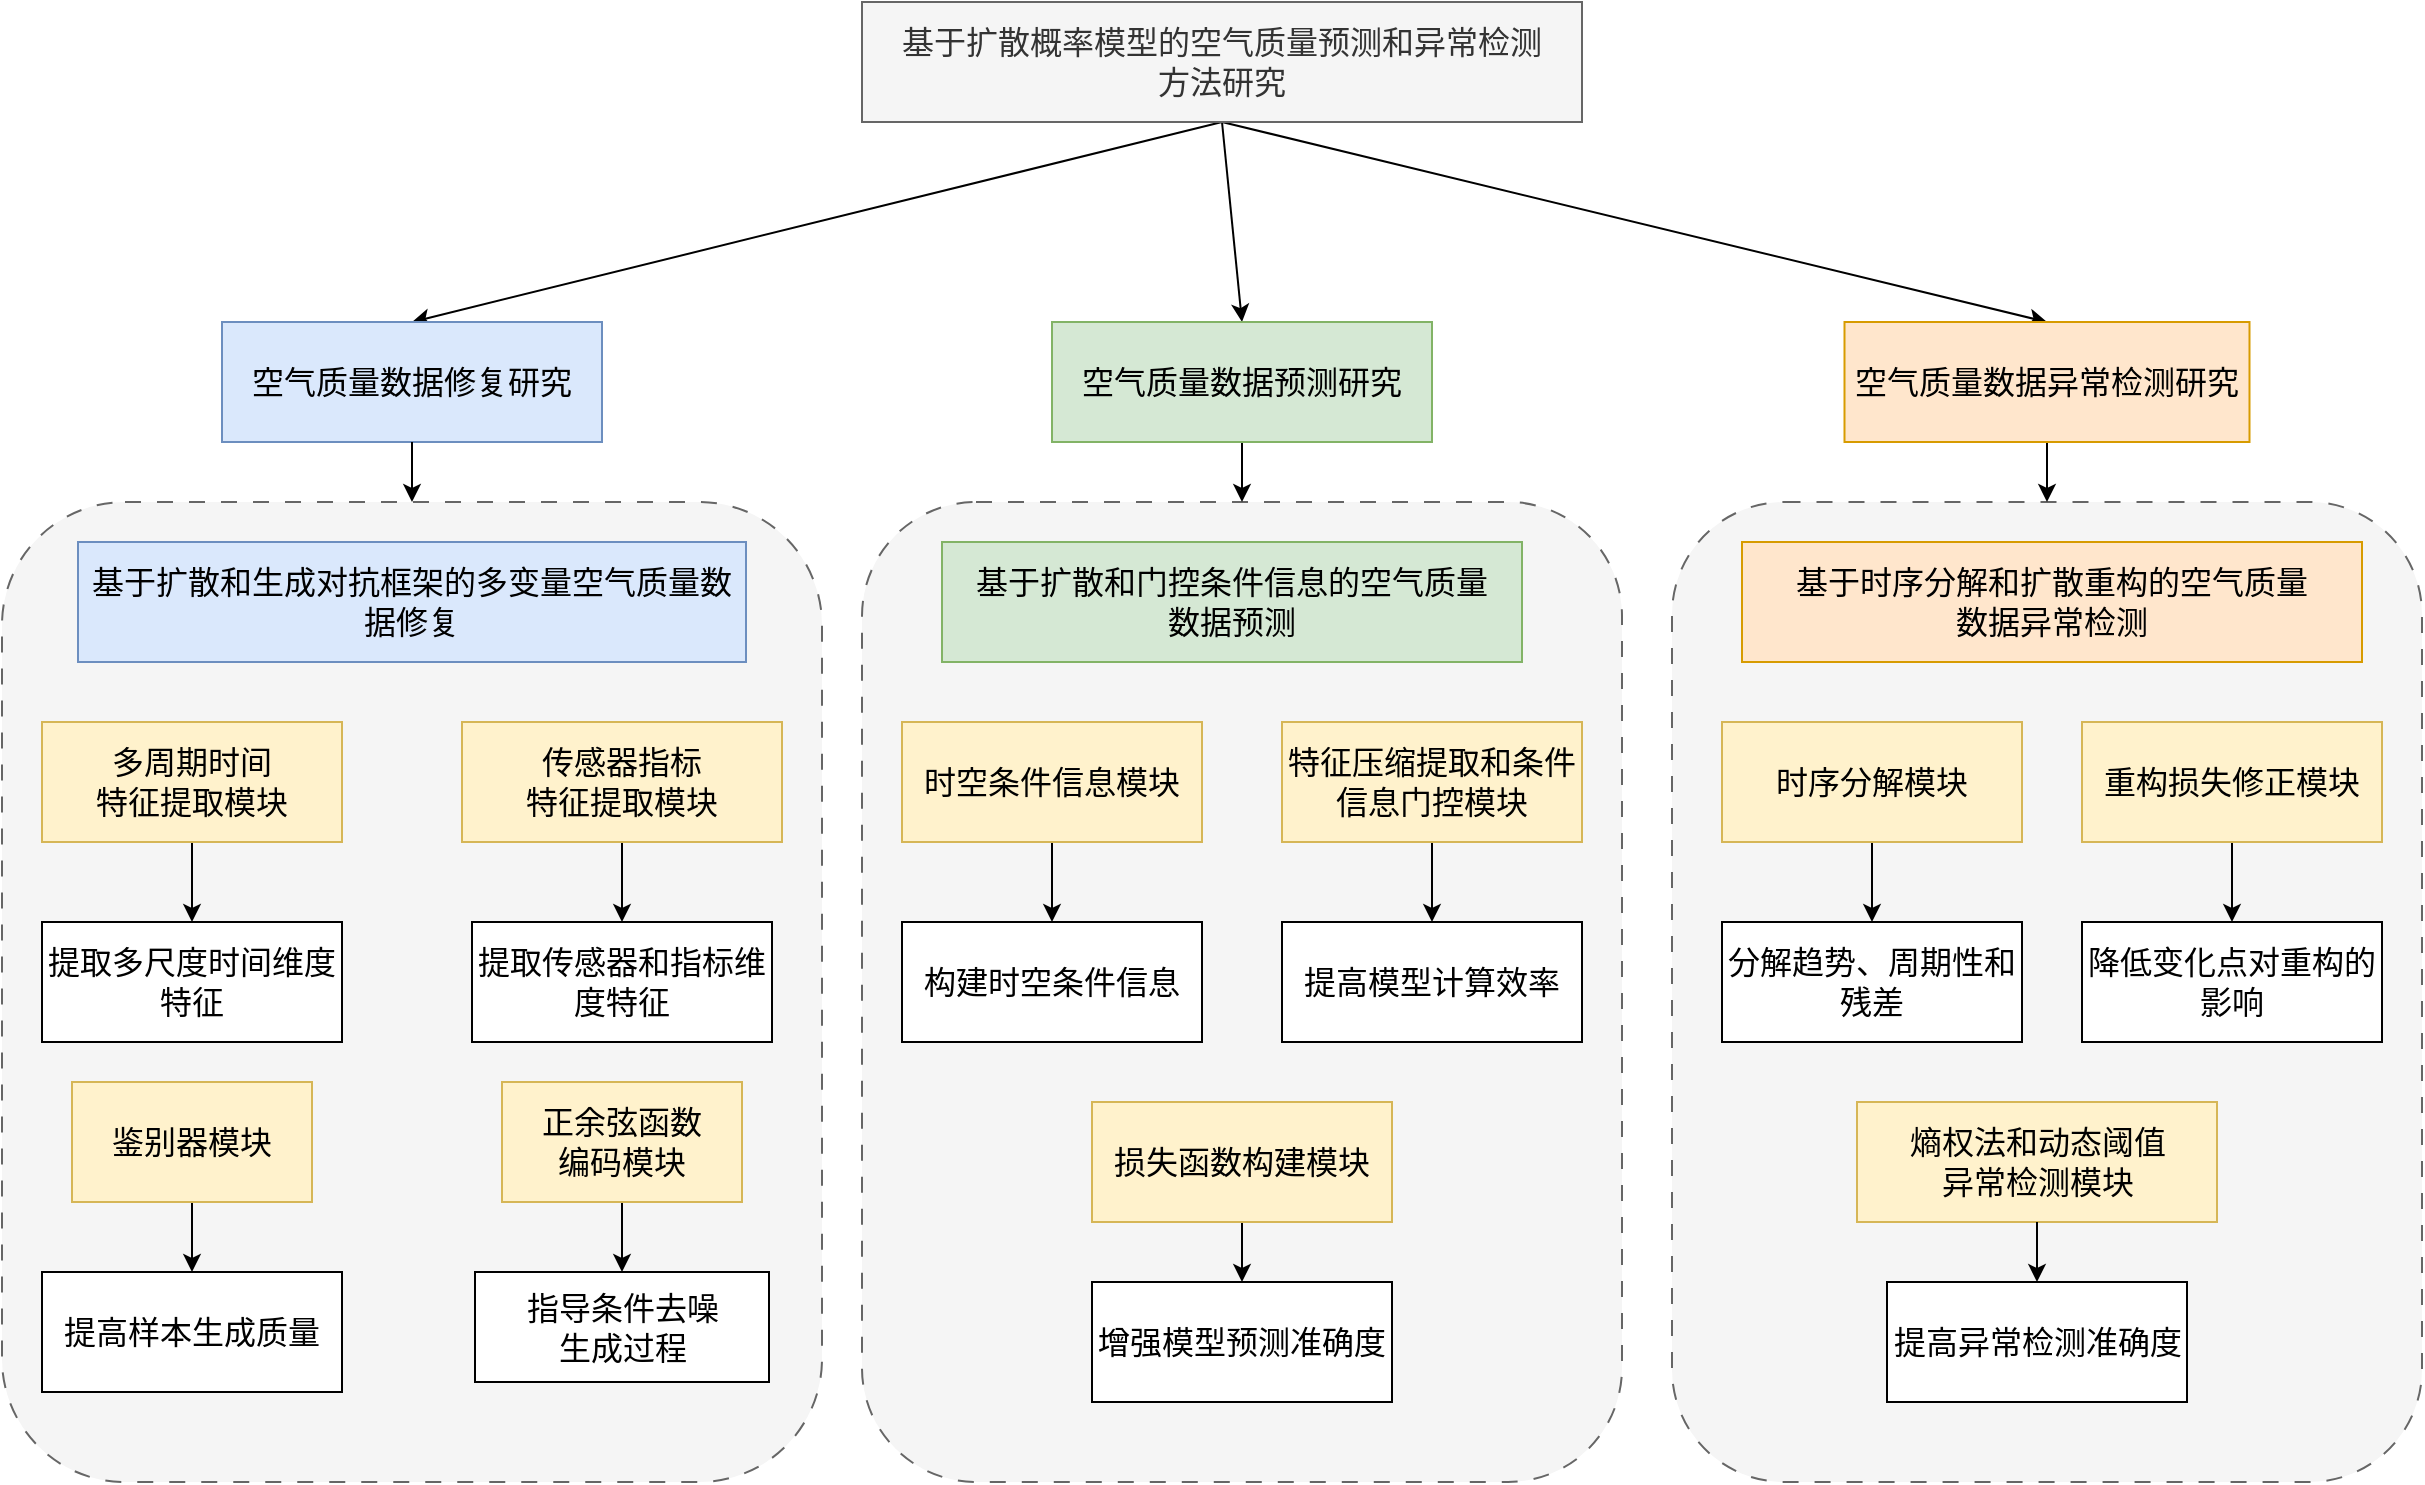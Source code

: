 <mxfile version="26.1.2">
  <diagram name="第 1 页" id="hIdMtHBYHyFXfAWS2m7Y">
    <mxGraphModel dx="2901" dy="1098" grid="1" gridSize="10" guides="1" tooltips="1" connect="1" arrows="1" fold="1" page="1" pageScale="1" pageWidth="827" pageHeight="1169" math="0" shadow="0">
      <root>
        <mxCell id="0" />
        <mxCell id="1" parent="0" />
        <mxCell id="OMcnlwZK2VMLgtPdIXxh-50" value="" style="rounded=1;whiteSpace=wrap;fillColor=#f5f5f5;dashed=1;dashPattern=8 8;fontColor=#333333;strokeColor=#666666;fontSize=16;" vertex="1" parent="1">
          <mxGeometry x="605" y="310" width="375" height="490" as="geometry" />
        </mxCell>
        <mxCell id="OMcnlwZK2VMLgtPdIXxh-49" value="" style="rounded=1;whiteSpace=wrap;fillColor=#f5f5f5;dashed=1;dashPattern=8 8;fontColor=#333333;strokeColor=#666666;fontSize=16;" vertex="1" parent="1">
          <mxGeometry x="200" y="310" width="380" height="490" as="geometry" />
        </mxCell>
        <mxCell id="OMcnlwZK2VMLgtPdIXxh-48" value="" style="rounded=1;whiteSpace=wrap;fillColor=#f5f5f5;dashed=1;dashPattern=8 8;strokeColor=#666666;fontColor=#333333;fontSize=16;" vertex="1" parent="1">
          <mxGeometry x="-230" y="310" width="410" height="490" as="geometry" />
        </mxCell>
        <mxCell id="OMcnlwZK2VMLgtPdIXxh-31" value="" style="rounded=0;orthogonalLoop=1;jettySize=auto;exitX=0.5;exitY=1;exitDx=0;exitDy=0;entryX=0.5;entryY=0;entryDx=0;entryDy=0;fontSize=16;" edge="1" parent="1" source="OMcnlwZK2VMLgtPdIXxh-1" target="OMcnlwZK2VMLgtPdIXxh-6">
          <mxGeometry relative="1" as="geometry" />
        </mxCell>
        <mxCell id="OMcnlwZK2VMLgtPdIXxh-32" value="" style="rounded=0;orthogonalLoop=1;jettySize=auto;exitX=0.5;exitY=1;exitDx=0;exitDy=0;entryX=0.5;entryY=0;entryDx=0;entryDy=0;fontSize=16;" edge="1" parent="1" source="OMcnlwZK2VMLgtPdIXxh-1" target="OMcnlwZK2VMLgtPdIXxh-7">
          <mxGeometry relative="1" as="geometry" />
        </mxCell>
        <mxCell id="OMcnlwZK2VMLgtPdIXxh-33" value="" style="rounded=0;orthogonalLoop=1;jettySize=auto;exitX=0.5;exitY=1;exitDx=0;exitDy=0;entryX=0.5;entryY=0;entryDx=0;entryDy=0;fontSize=16;" edge="1" parent="1" source="OMcnlwZK2VMLgtPdIXxh-1" target="OMcnlwZK2VMLgtPdIXxh-8">
          <mxGeometry relative="1" as="geometry" />
        </mxCell>
        <mxCell id="OMcnlwZK2VMLgtPdIXxh-1" value="基于扩散概率模型的空气质量预测和异常检测&#xa;方法研究" style="rounded=0;whiteSpace=wrap;fillColor=#f5f5f5;fontColor=#333333;strokeColor=#666666;fontSize=16;" vertex="1" parent="1">
          <mxGeometry x="200" y="60" width="360" height="60" as="geometry" />
        </mxCell>
        <mxCell id="OMcnlwZK2VMLgtPdIXxh-3" value="基于扩散和生成对抗框架的多变量空气质量数据修复" style="rounded=0;whiteSpace=wrap;fontSize=16;fillColor=#dae8fc;strokeColor=#6c8ebf;" vertex="1" parent="1">
          <mxGeometry x="-192" y="330" width="334" height="60" as="geometry" />
        </mxCell>
        <mxCell id="OMcnlwZK2VMLgtPdIXxh-4" value="基于扩散和门控条件信息的空气质量&#xa;数据预测" style="rounded=0;whiteSpace=wrap;fillColor=#d5e8d4;strokeColor=#82b366;fontSize=16;" vertex="1" parent="1">
          <mxGeometry x="240" y="330" width="290" height="60" as="geometry" />
        </mxCell>
        <mxCell id="OMcnlwZK2VMLgtPdIXxh-5" value="基于时序分解和扩散重构的空气质量&#xa;数据异常检测" style="rounded=0;whiteSpace=wrap;fillColor=#ffe6cc;strokeColor=#d79b00;fontSize=16;" vertex="1" parent="1">
          <mxGeometry x="640" y="330" width="310" height="60" as="geometry" />
        </mxCell>
        <mxCell id="OMcnlwZK2VMLgtPdIXxh-6" value="空气质量数据修复研究" style="rounded=0;whiteSpace=wrap;strokeColor=#6c8ebf;align=center;verticalAlign=middle;fontFamily=Helvetica;fontSize=16;fillColor=#dae8fc;" vertex="1" parent="1">
          <mxGeometry x="-120" y="220" width="190" height="60" as="geometry" />
        </mxCell>
        <mxCell id="OMcnlwZK2VMLgtPdIXxh-35" value="" style="rounded=0;orthogonalLoop=1;jettySize=auto;exitX=0.5;exitY=1;exitDx=0;exitDy=0;entryX=0.5;entryY=0;entryDx=0;entryDy=0;fontSize=16;" edge="1" parent="1" source="OMcnlwZK2VMLgtPdIXxh-7" target="OMcnlwZK2VMLgtPdIXxh-49">
          <mxGeometry relative="1" as="geometry" />
        </mxCell>
        <mxCell id="OMcnlwZK2VMLgtPdIXxh-7" value="空气质量数据预测研究" style="rounded=0;whiteSpace=wrap;fillColor=#d5e8d4;strokeColor=#82b366;fontSize=16;" vertex="1" parent="1">
          <mxGeometry x="295" y="220" width="190" height="60" as="geometry" />
        </mxCell>
        <mxCell id="OMcnlwZK2VMLgtPdIXxh-36" value="" style="rounded=0;orthogonalLoop=1;jettySize=auto;exitX=0.5;exitY=1;exitDx=0;exitDy=0;entryX=0.5;entryY=0;entryDx=0;entryDy=0;fontSize=16;" edge="1" parent="1" source="OMcnlwZK2VMLgtPdIXxh-8" target="OMcnlwZK2VMLgtPdIXxh-50">
          <mxGeometry relative="1" as="geometry" />
        </mxCell>
        <mxCell id="OMcnlwZK2VMLgtPdIXxh-8" value="空气质量数据异常检测研究" style="rounded=0;whiteSpace=wrap;fillColor=#ffe6cc;strokeColor=#d79b00;fontSize=16;" vertex="1" parent="1">
          <mxGeometry x="691.25" y="220" width="202.5" height="60" as="geometry" />
        </mxCell>
        <mxCell id="OMcnlwZK2VMLgtPdIXxh-37" value="" style="rounded=0;orthogonalLoop=1;jettySize=auto;exitX=0.5;exitY=1;exitDx=0;exitDy=0;entryX=0.5;entryY=0;entryDx=0;entryDy=0;fontSize=16;" edge="1" parent="1" source="OMcnlwZK2VMLgtPdIXxh-9" target="OMcnlwZK2VMLgtPdIXxh-13">
          <mxGeometry relative="1" as="geometry" />
        </mxCell>
        <mxCell id="OMcnlwZK2VMLgtPdIXxh-9" value="多周期时间&#xa;特征提取模块" style="rounded=0;whiteSpace=wrap;strokeColor=#d6b656;align=center;verticalAlign=middle;fontFamily=Helvetica;fontSize=16;fillColor=#fff2cc;" vertex="1" parent="1">
          <mxGeometry x="-210" y="420" width="150" height="60" as="geometry" />
        </mxCell>
        <mxCell id="OMcnlwZK2VMLgtPdIXxh-39" value="" style="rounded=0;orthogonalLoop=1;jettySize=auto;exitX=0.5;exitY=1;exitDx=0;exitDy=0;entryX=0.5;entryY=0;entryDx=0;entryDy=0;fontSize=16;" edge="1" parent="1" source="OMcnlwZK2VMLgtPdIXxh-10" target="OMcnlwZK2VMLgtPdIXxh-14">
          <mxGeometry relative="1" as="geometry" />
        </mxCell>
        <mxCell id="OMcnlwZK2VMLgtPdIXxh-10" value="传感器指标&#xa;特征提取模块" style="rounded=0;whiteSpace=wrap;fontSize=16;fillColor=#fff2cc;strokeColor=#d6b656;" vertex="1" parent="1">
          <mxGeometry y="420" width="160" height="60" as="geometry" />
        </mxCell>
        <mxCell id="OMcnlwZK2VMLgtPdIXxh-38" value="" style="rounded=0;orthogonalLoop=1;jettySize=auto;exitX=0.5;exitY=1;exitDx=0;exitDy=0;entryX=0.5;entryY=0;entryDx=0;entryDy=0;fontSize=16;" edge="1" parent="1" source="OMcnlwZK2VMLgtPdIXxh-11" target="OMcnlwZK2VMLgtPdIXxh-15">
          <mxGeometry relative="1" as="geometry" />
        </mxCell>
        <mxCell id="OMcnlwZK2VMLgtPdIXxh-11" value="鉴别器模块" style="rounded=0;whiteSpace=wrap;fillColor=#fff2cc;strokeColor=#d6b656;fontSize=16;" vertex="1" parent="1">
          <mxGeometry x="-195" y="600" width="120" height="60" as="geometry" />
        </mxCell>
        <mxCell id="OMcnlwZK2VMLgtPdIXxh-40" value="" style="rounded=0;orthogonalLoop=1;jettySize=auto;exitX=0.5;exitY=1;exitDx=0;exitDy=0;entryX=0.5;entryY=0;entryDx=0;entryDy=0;fontSize=16;" edge="1" parent="1" source="OMcnlwZK2VMLgtPdIXxh-12" target="OMcnlwZK2VMLgtPdIXxh-16">
          <mxGeometry relative="1" as="geometry" />
        </mxCell>
        <mxCell id="OMcnlwZK2VMLgtPdIXxh-12" value="正余弦函数&#xa;编码模块" style="rounded=0;whiteSpace=wrap;fontSize=16;fillColor=#fff2cc;strokeColor=#d6b656;" vertex="1" parent="1">
          <mxGeometry x="20" y="600" width="120" height="60" as="geometry" />
        </mxCell>
        <mxCell id="OMcnlwZK2VMLgtPdIXxh-13" value="提取多尺度时间维度特征" style="rounded=0;whiteSpace=wrap;fontSize=16;" vertex="1" parent="1">
          <mxGeometry x="-210" y="520" width="150" height="60" as="geometry" />
        </mxCell>
        <mxCell id="OMcnlwZK2VMLgtPdIXxh-14" value="提取传感器和指标维度特征" style="rounded=0;whiteSpace=wrap;fontSize=16;" vertex="1" parent="1">
          <mxGeometry x="5" y="520" width="150" height="60" as="geometry" />
        </mxCell>
        <mxCell id="OMcnlwZK2VMLgtPdIXxh-15" value="提高样本生成质量" style="rounded=0;whiteSpace=wrap;fontSize=16;" vertex="1" parent="1">
          <mxGeometry x="-210" y="695" width="150" height="60" as="geometry" />
        </mxCell>
        <mxCell id="OMcnlwZK2VMLgtPdIXxh-16" value="指导条件去噪&#xa;生成过程" style="rounded=0;fontSize=16;whiteSpace=wrap;" vertex="1" parent="1">
          <mxGeometry x="6.5" y="695" width="147" height="55" as="geometry" />
        </mxCell>
        <mxCell id="OMcnlwZK2VMLgtPdIXxh-41" value="" style="rounded=0;orthogonalLoop=1;jettySize=auto;exitX=0.5;exitY=1;exitDx=0;exitDy=0;entryX=0.5;entryY=0;entryDx=0;entryDy=0;fontSize=16;" edge="1" parent="1" source="OMcnlwZK2VMLgtPdIXxh-17" target="OMcnlwZK2VMLgtPdIXxh-21">
          <mxGeometry relative="1" as="geometry" />
        </mxCell>
        <mxCell id="OMcnlwZK2VMLgtPdIXxh-17" value="时空条件信息模块" style="rounded=0;whiteSpace=wrap;fillColor=#fff2cc;strokeColor=#d6b656;fontSize=16;" vertex="1" parent="1">
          <mxGeometry x="220" y="420" width="150" height="60" as="geometry" />
        </mxCell>
        <mxCell id="OMcnlwZK2VMLgtPdIXxh-43" value="" style="rounded=0;orthogonalLoop=1;jettySize=auto;exitX=0.5;exitY=1;exitDx=0;exitDy=0;entryX=0.5;entryY=0;entryDx=0;entryDy=0;fontSize=16;" edge="1" parent="1" source="OMcnlwZK2VMLgtPdIXxh-18" target="OMcnlwZK2VMLgtPdIXxh-22">
          <mxGeometry relative="1" as="geometry" />
        </mxCell>
        <mxCell id="OMcnlwZK2VMLgtPdIXxh-18" value="特征压缩提取和条件信息门控模块" style="rounded=0;whiteSpace=wrap;fillColor=#fff2cc;strokeColor=#d6b656;fontSize=16;" vertex="1" parent="1">
          <mxGeometry x="410" y="420" width="150" height="60" as="geometry" />
        </mxCell>
        <mxCell id="OMcnlwZK2VMLgtPdIXxh-44" value="" style="rounded=0;orthogonalLoop=1;jettySize=auto;exitX=0.5;exitY=1;exitDx=0;exitDy=0;entryX=0.5;entryY=0;entryDx=0;entryDy=0;fontSize=16;" edge="1" parent="1" source="OMcnlwZK2VMLgtPdIXxh-20" target="OMcnlwZK2VMLgtPdIXxh-23">
          <mxGeometry relative="1" as="geometry" />
        </mxCell>
        <mxCell id="OMcnlwZK2VMLgtPdIXxh-20" value="损失函数构建模块" style="rounded=0;whiteSpace=wrap;fillColor=#fff2cc;strokeColor=#d6b656;fontSize=16;" vertex="1" parent="1">
          <mxGeometry x="315" y="610" width="150" height="60" as="geometry" />
        </mxCell>
        <mxCell id="OMcnlwZK2VMLgtPdIXxh-21" value="构建时空条件信息" style="rounded=0;whiteSpace=wrap;fontSize=16;" vertex="1" parent="1">
          <mxGeometry x="220" y="520" width="150" height="60" as="geometry" />
        </mxCell>
        <mxCell id="OMcnlwZK2VMLgtPdIXxh-22" value="提高模型计算效率" style="rounded=0;whiteSpace=wrap;fontSize=16;" vertex="1" parent="1">
          <mxGeometry x="410" y="520" width="150" height="60" as="geometry" />
        </mxCell>
        <mxCell id="OMcnlwZK2VMLgtPdIXxh-23" value="增强模型预测准确度" style="rounded=0;whiteSpace=wrap;fontSize=16;" vertex="1" parent="1">
          <mxGeometry x="315" y="700" width="150" height="60" as="geometry" />
        </mxCell>
        <mxCell id="OMcnlwZK2VMLgtPdIXxh-45" value="" style="rounded=0;orthogonalLoop=1;jettySize=auto;exitX=0.5;exitY=1;exitDx=0;exitDy=0;entryX=0.5;entryY=0;entryDx=0;entryDy=0;fontSize=16;" edge="1" parent="1" source="OMcnlwZK2VMLgtPdIXxh-24" target="OMcnlwZK2VMLgtPdIXxh-27">
          <mxGeometry relative="1" as="geometry" />
        </mxCell>
        <mxCell id="OMcnlwZK2VMLgtPdIXxh-24" value="时序分解模块" style="rounded=0;whiteSpace=wrap;fillColor=#fff2cc;strokeColor=#d6b656;fontSize=16;" vertex="1" parent="1">
          <mxGeometry x="630" y="420" width="150" height="60" as="geometry" />
        </mxCell>
        <mxCell id="OMcnlwZK2VMLgtPdIXxh-25" value="熵权法和动态阈值&#xa;异常检测模块" style="rounded=0;whiteSpace=wrap;fillColor=#fff2cc;strokeColor=#d6b656;fontSize=16;" vertex="1" parent="1">
          <mxGeometry x="697.5" y="610" width="180" height="60" as="geometry" />
        </mxCell>
        <mxCell id="OMcnlwZK2VMLgtPdIXxh-46" value="" style="rounded=0;orthogonalLoop=1;jettySize=auto;exitX=0.5;exitY=1;exitDx=0;exitDy=0;entryX=0.5;entryY=0;entryDx=0;entryDy=0;fontSize=16;" edge="1" parent="1" source="OMcnlwZK2VMLgtPdIXxh-26" target="OMcnlwZK2VMLgtPdIXxh-29">
          <mxGeometry relative="1" as="geometry" />
        </mxCell>
        <mxCell id="OMcnlwZK2VMLgtPdIXxh-26" value="重构损失修正模块" style="rounded=0;whiteSpace=wrap;fillColor=#fff2cc;strokeColor=#d6b656;fontSize=16;" vertex="1" parent="1">
          <mxGeometry x="810" y="420" width="150" height="60" as="geometry" />
        </mxCell>
        <mxCell id="OMcnlwZK2VMLgtPdIXxh-27" value="分解趋势、周期性和残差" style="rounded=0;whiteSpace=wrap;fontSize=16;" vertex="1" parent="1">
          <mxGeometry x="630" y="520" width="150" height="60" as="geometry" />
        </mxCell>
        <mxCell id="OMcnlwZK2VMLgtPdIXxh-28" value="提高异常检测准确度" style="rounded=0;whiteSpace=wrap;fontSize=16;" vertex="1" parent="1">
          <mxGeometry x="712.5" y="700" width="150" height="60" as="geometry" />
        </mxCell>
        <mxCell id="OMcnlwZK2VMLgtPdIXxh-29" value="降低变化点对重构的影响" style="rounded=0;whiteSpace=wrap;fontSize=16;" vertex="1" parent="1">
          <mxGeometry x="810" y="520" width="150" height="60" as="geometry" />
        </mxCell>
        <mxCell id="OMcnlwZK2VMLgtPdIXxh-34" value="" style="rounded=0;orthogonalLoop=1;jettySize=auto;exitX=0.5;exitY=1;exitDx=0;exitDy=0;entryX=0.5;entryY=0;entryDx=0;entryDy=0;fontSize=16;" edge="1" parent="1" source="OMcnlwZK2VMLgtPdIXxh-6" target="OMcnlwZK2VMLgtPdIXxh-48">
          <mxGeometry relative="1" as="geometry" />
        </mxCell>
        <mxCell id="OMcnlwZK2VMLgtPdIXxh-47" value="" style="rounded=0;orthogonalLoop=1;jettySize=auto;exitX=0.5;exitY=1;exitDx=0;exitDy=0;entryX=0.5;entryY=0;entryDx=0;entryDy=0;fontSize=16;" edge="1" parent="1" source="OMcnlwZK2VMLgtPdIXxh-25" target="OMcnlwZK2VMLgtPdIXxh-28">
          <mxGeometry relative="1" as="geometry" />
        </mxCell>
      </root>
    </mxGraphModel>
  </diagram>
</mxfile>
